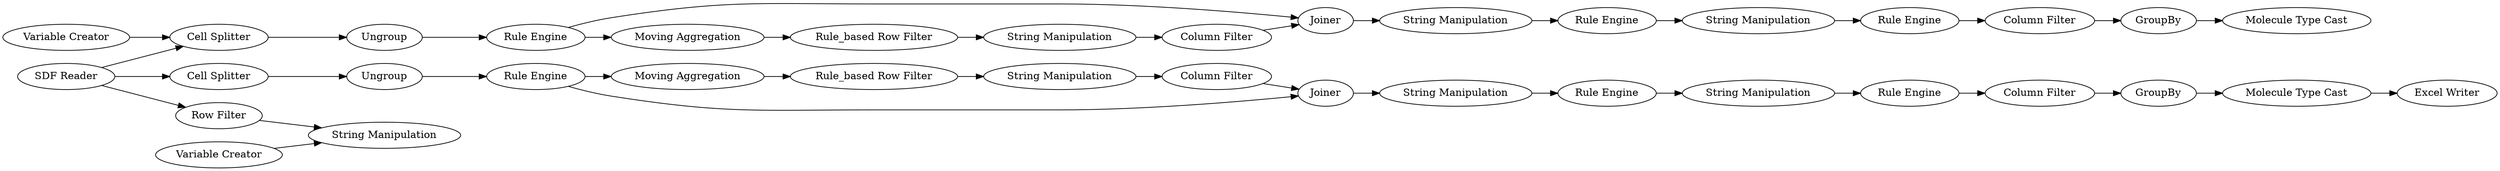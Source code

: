 digraph {
	"-95983802948595948_27" [label="Rule Engine"]
	"-95983802948595948_19" [label="Cell Splitter"]
	"-95983802948595948_24" [label="String Manipulation"]
	"-95983802948595948_1" [label="SDF Reader"]
	"-95983802948595948_31" [label="Rule Engine"]
	"-95983802948595948_34" [label="Variable Creator"]
	"-95983802948595948_3" [label="Cell Splitter"]
	"-95983802948595948_37" [label="Row Filter"]
	"-95983802948595948_33" [label=Ungroup]
	"-95983802948595948_17" [label="Moving Aggregation"]
	"-95983802948595948_4" [label=Ungroup]
	"-95983802948595948_26" [label="Column Filter"]
	"-95983802948595948_2" [label="String Manipulation"]
	"-95983802948595948_14" [label=GroupBy]
	"-95983802948595948_22" [label=GroupBy]
	"-95983802948595948_38" [label="Variable Creator"]
	"-95983802948595948_11" [label="String Manipulation"]
	"-95983802948595948_5" [label="Rule Engine"]
	"-95983802948595948_20" [label="Molecule Type Cast"]
	"-95983802948595948_32" [label="String Manipulation"]
	"-95983802948595948_7" [label=Joiner]
	"-95983802948595948_12" [label="Rule Engine"]
	"-95983802948595948_28" [label="Column Filter"]
	"-95983802948595948_36" [label="String Manipulation"]
	"-95983802948595948_8" [label="Column Filter"]
	"-95983802948595948_30" [label=Joiner]
	"-95983802948595948_6" [label="Rule_based Row Filter"]
	"-95983802948595948_23" [label="String Manipulation"]
	"-95983802948595948_16" [label="Excel Writer"]
	"-95983802948595948_10" [label="String Manipulation"]
	"-95983802948595948_18" [label="Rule Engine"]
	"-95983802948595948_25" [label="Moving Aggregation"]
	"-95983802948595948_29" [label="Rule_based Row Filter"]
	"-95983802948595948_15" [label="Molecule Type Cast"]
	"-95983802948595948_13" [label="Column Filter"]
	"-95983802948595948_9" [label="Rule Engine"]
	"-95983802948595948_24" -> "-95983802948595948_31"
	"-95983802948595948_5" -> "-95983802948595948_17"
	"-95983802948595948_33" -> "-95983802948595948_27"
	"-95983802948595948_27" -> "-95983802948595948_30"
	"-95983802948595948_32" -> "-95983802948595948_28"
	"-95983802948595948_10" -> "-95983802948595948_9"
	"-95983802948595948_4" -> "-95983802948595948_5"
	"-95983802948595948_37" -> "-95983802948595948_36"
	"-95983802948595948_34" -> "-95983802948595948_19"
	"-95983802948595948_22" -> "-95983802948595948_20"
	"-95983802948595948_27" -> "-95983802948595948_25"
	"-95983802948595948_17" -> "-95983802948595948_6"
	"-95983802948595948_8" -> "-95983802948595948_7"
	"-95983802948595948_23" -> "-95983802948595948_18"
	"-95983802948595948_11" -> "-95983802948595948_12"
	"-95983802948595948_3" -> "-95983802948595948_4"
	"-95983802948595948_19" -> "-95983802948595948_33"
	"-95983802948595948_6" -> "-95983802948595948_2"
	"-95983802948595948_26" -> "-95983802948595948_22"
	"-95983802948595948_31" -> "-95983802948595948_26"
	"-95983802948595948_29" -> "-95983802948595948_32"
	"-95983802948595948_25" -> "-95983802948595948_29"
	"-95983802948595948_1" -> "-95983802948595948_3"
	"-95983802948595948_5" -> "-95983802948595948_7"
	"-95983802948595948_2" -> "-95983802948595948_8"
	"-95983802948595948_13" -> "-95983802948595948_14"
	"-95983802948595948_15" -> "-95983802948595948_16"
	"-95983802948595948_30" -> "-95983802948595948_23"
	"-95983802948595948_12" -> "-95983802948595948_13"
	"-95983802948595948_1" -> "-95983802948595948_19"
	"-95983802948595948_18" -> "-95983802948595948_24"
	"-95983802948595948_38" -> "-95983802948595948_36"
	"-95983802948595948_9" -> "-95983802948595948_11"
	"-95983802948595948_7" -> "-95983802948595948_10"
	"-95983802948595948_14" -> "-95983802948595948_15"
	"-95983802948595948_1" -> "-95983802948595948_37"
	"-95983802948595948_28" -> "-95983802948595948_30"
	rankdir=LR
}
